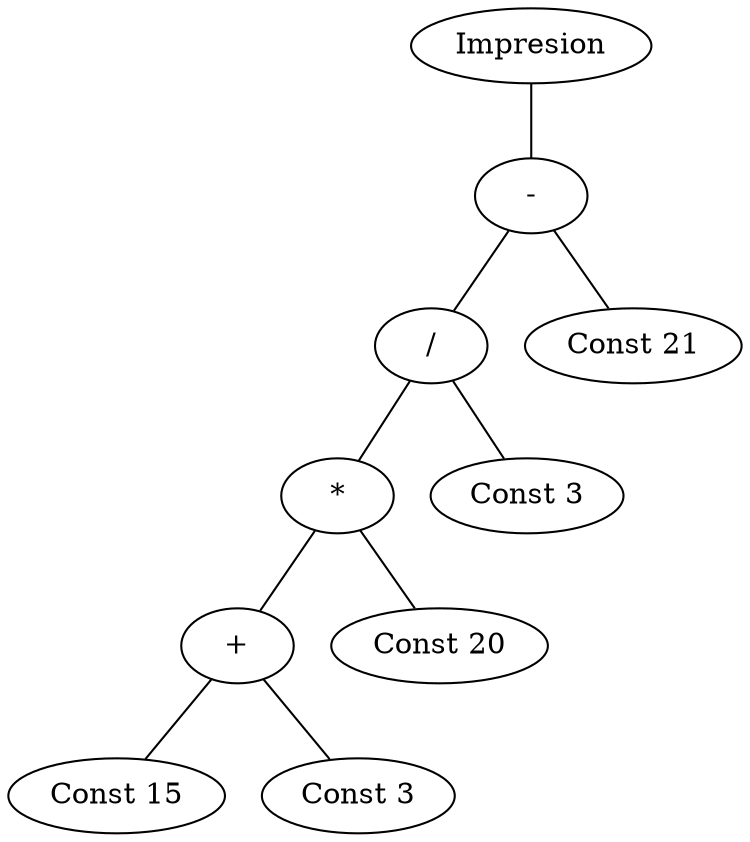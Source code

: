 graph G {nodo_135721597[label="Impresion"]
nodo_931919113[label="-"]
nodo_135721597--nodo_931919113
nodo_1607521710[label="/"]
nodo_931919113--nodo_1607521710
nodo_764977973[label="*"]
nodo_1607521710--nodo_764977973
nodo_381259350[label="+"]
nodo_764977973--nodo_381259350
nodo_2129789493[label="Const 15"]
nodo_381259350--nodo_2129789493
nodo_668386784[label="Const 3"]
nodo_381259350--nodo_668386784
nodo_1329552164[label="Const 20"]
nodo_764977973--nodo_1329552164
nodo_363771819[label="Const 3"]
nodo_1607521710--nodo_363771819
nodo_2065951873[label="Const 21"]
nodo_931919113--nodo_2065951873
}
